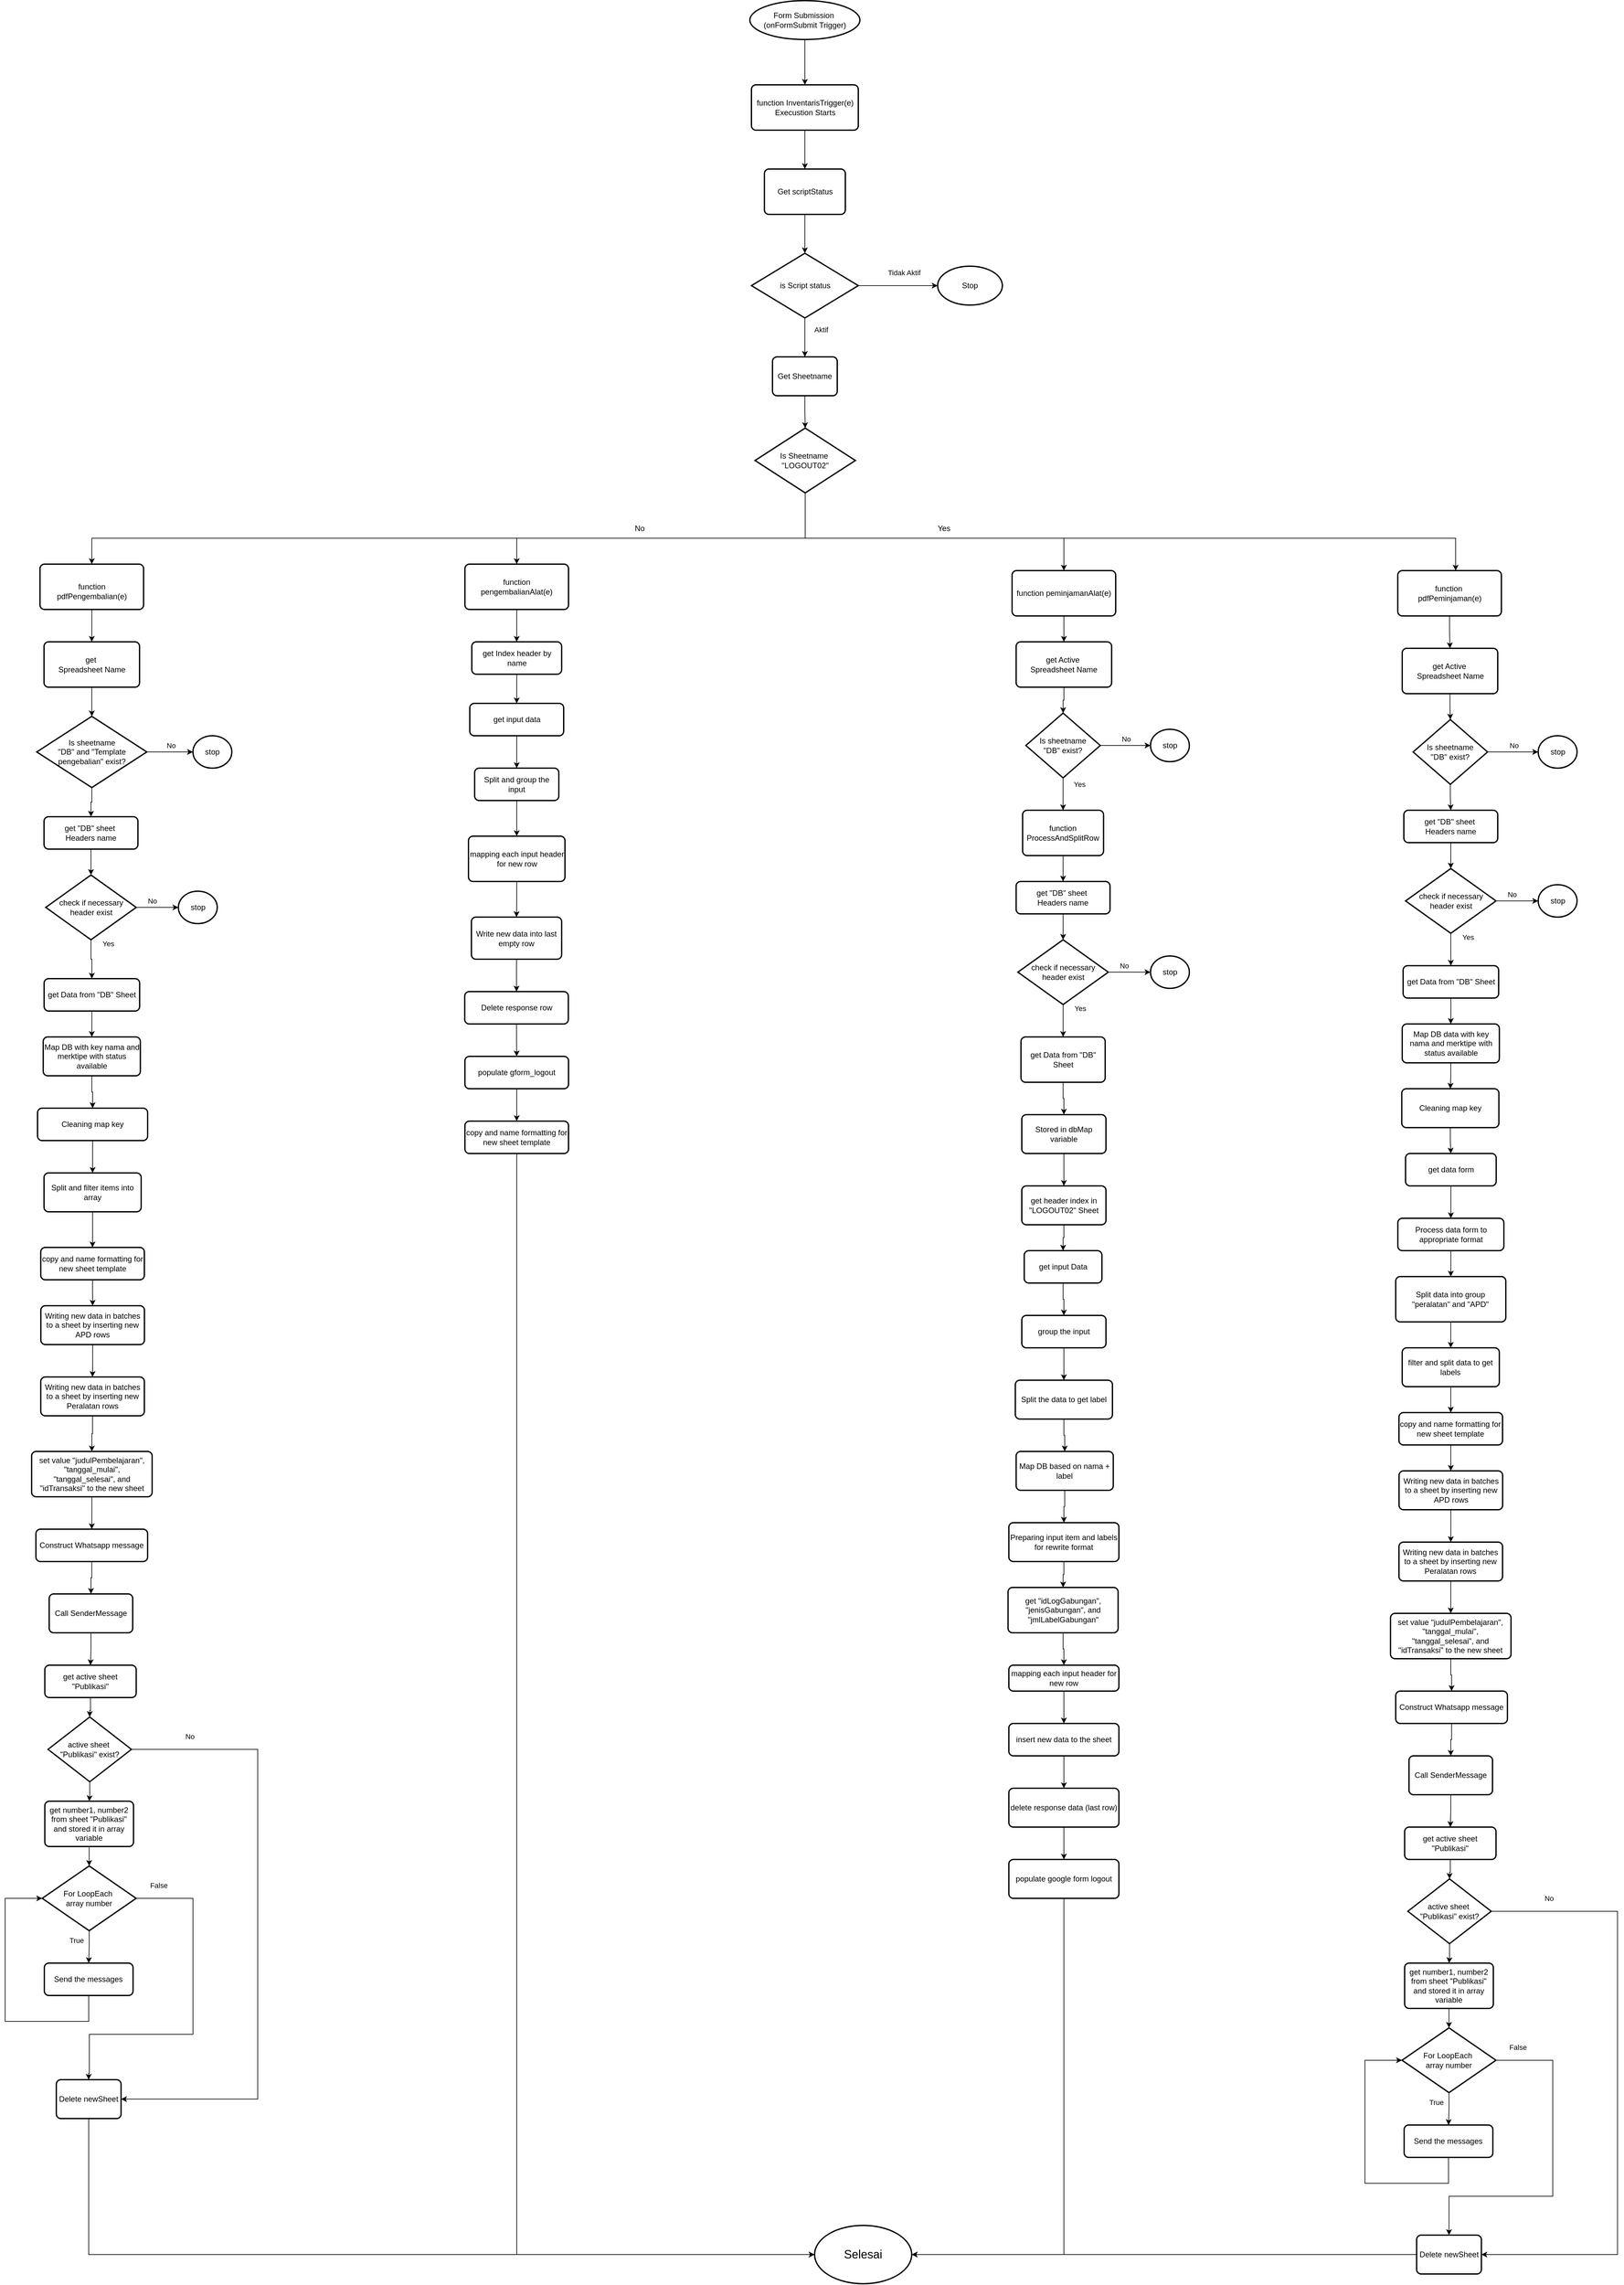 <mxfile version="26.0.16">
  <diagram name="Page-1" id="IwYqobNUM9lFmh0hyTjg">
    <mxGraphModel dx="3970" dy="2465" grid="1" gridSize="10" guides="1" tooltips="1" connect="1" arrows="1" fold="1" page="1" pageScale="1" pageWidth="2850" pageHeight="3700" math="0" shadow="0">
      <root>
        <mxCell id="0" />
        <mxCell id="1" parent="0" />
        <mxCell id="hSHe9pTsA-euk-p7OUmf-3" value="" style="edgeStyle=orthogonalEdgeStyle;rounded=0;orthogonalLoop=1;jettySize=auto;html=1;" parent="1" source="hSHe9pTsA-euk-p7OUmf-1" target="hSHe9pTsA-euk-p7OUmf-2" edge="1">
          <mxGeometry relative="1" as="geometry" />
        </mxCell>
        <mxCell id="hSHe9pTsA-euk-p7OUmf-1" value="&lt;span style=&quot;text-wrap-mode: nowrap;&quot;&gt;Form Submission&amp;nbsp;&lt;/span&gt;&lt;div style=&quot;text-wrap-mode: nowrap;&quot;&gt;(onFormSubmit Trigger)&lt;/div&gt;" style="strokeWidth=2;html=1;shape=mxgraph.flowchart.start_1;whiteSpace=wrap;" parent="1" vertex="1">
          <mxGeometry x="1410" y="60" width="170" height="60" as="geometry" />
        </mxCell>
        <mxCell id="hSHe9pTsA-euk-p7OUmf-5" value="" style="edgeStyle=orthogonalEdgeStyle;rounded=0;orthogonalLoop=1;jettySize=auto;html=1;" parent="1" source="hSHe9pTsA-euk-p7OUmf-2" target="hSHe9pTsA-euk-p7OUmf-4" edge="1">
          <mxGeometry relative="1" as="geometry" />
        </mxCell>
        <mxCell id="hSHe9pTsA-euk-p7OUmf-2" value="function InventarisTrigger(e)&lt;div&gt;Execustion Starts&lt;/div&gt;" style="rounded=1;whiteSpace=wrap;html=1;absoluteArcSize=1;arcSize=14;strokeWidth=2;" parent="1" vertex="1">
          <mxGeometry x="1412.5" y="190" width="165" height="70" as="geometry" />
        </mxCell>
        <mxCell id="hSHe9pTsA-euk-p7OUmf-7" value="" style="edgeStyle=orthogonalEdgeStyle;rounded=0;orthogonalLoop=1;jettySize=auto;html=1;" parent="1" source="hSHe9pTsA-euk-p7OUmf-4" target="hSHe9pTsA-euk-p7OUmf-6" edge="1">
          <mxGeometry relative="1" as="geometry" />
        </mxCell>
        <mxCell id="hSHe9pTsA-euk-p7OUmf-4" value="Get scriptStatus" style="rounded=1;whiteSpace=wrap;html=1;absoluteArcSize=1;arcSize=14;strokeWidth=2;" parent="1" vertex="1">
          <mxGeometry x="1432.5" y="320" width="125" height="70" as="geometry" />
        </mxCell>
        <mxCell id="hSHe9pTsA-euk-p7OUmf-14" style="edgeStyle=orthogonalEdgeStyle;rounded=0;orthogonalLoop=1;jettySize=auto;html=1;entryX=0.5;entryY=0;entryDx=0;entryDy=0;" parent="1" source="hSHe9pTsA-euk-p7OUmf-6" target="hSHe9pTsA-euk-p7OUmf-13" edge="1">
          <mxGeometry relative="1" as="geometry" />
        </mxCell>
        <mxCell id="hSHe9pTsA-euk-p7OUmf-15" value="Aktif" style="edgeLabel;html=1;align=center;verticalAlign=middle;resizable=0;points=[];" parent="hSHe9pTsA-euk-p7OUmf-14" vertex="1" connectable="0">
          <mxGeometry x="-0.203" y="2" relative="1" as="geometry">
            <mxPoint x="23" y="-6" as="offset" />
          </mxGeometry>
        </mxCell>
        <mxCell id="hSHe9pTsA-euk-p7OUmf-6" value="is Script status" style="strokeWidth=2;html=1;shape=mxgraph.flowchart.decision;whiteSpace=wrap;" parent="1" vertex="1">
          <mxGeometry x="1412.5" y="450" width="165" height="100" as="geometry" />
        </mxCell>
        <mxCell id="hSHe9pTsA-euk-p7OUmf-8" value="Stop" style="strokeWidth=2;html=1;shape=mxgraph.flowchart.start_1;whiteSpace=wrap;" parent="1" vertex="1">
          <mxGeometry x="1700" y="470" width="100" height="60" as="geometry" />
        </mxCell>
        <mxCell id="hSHe9pTsA-euk-p7OUmf-9" style="edgeStyle=orthogonalEdgeStyle;rounded=0;orthogonalLoop=1;jettySize=auto;html=1;entryX=0;entryY=0.5;entryDx=0;entryDy=0;entryPerimeter=0;" parent="1" source="hSHe9pTsA-euk-p7OUmf-6" target="hSHe9pTsA-euk-p7OUmf-8" edge="1">
          <mxGeometry relative="1" as="geometry" />
        </mxCell>
        <mxCell id="hSHe9pTsA-euk-p7OUmf-12" value="Tidak Aktif" style="edgeLabel;html=1;align=center;verticalAlign=middle;resizable=0;points=[];" parent="hSHe9pTsA-euk-p7OUmf-9" vertex="1" connectable="0">
          <mxGeometry x="0.157" y="-5" relative="1" as="geometry">
            <mxPoint x="-1" y="-25" as="offset" />
          </mxGeometry>
        </mxCell>
        <mxCell id="hSHe9pTsA-euk-p7OUmf-17" value="" style="edgeStyle=orthogonalEdgeStyle;rounded=0;orthogonalLoop=1;jettySize=auto;html=1;" parent="1" source="hSHe9pTsA-euk-p7OUmf-13" target="hSHe9pTsA-euk-p7OUmf-16" edge="1">
          <mxGeometry relative="1" as="geometry" />
        </mxCell>
        <mxCell id="hSHe9pTsA-euk-p7OUmf-13" value="Get Sheetname" style="rounded=1;whiteSpace=wrap;html=1;absoluteArcSize=1;arcSize=14;strokeWidth=2;" parent="1" vertex="1">
          <mxGeometry x="1445" y="610" width="100" height="60" as="geometry" />
        </mxCell>
        <mxCell id="hSHe9pTsA-euk-p7OUmf-22" style="edgeStyle=orthogonalEdgeStyle;rounded=0;orthogonalLoop=1;jettySize=auto;html=1;entryX=0.5;entryY=0;entryDx=0;entryDy=0;" parent="1" source="hSHe9pTsA-euk-p7OUmf-16" target="hSHe9pTsA-euk-p7OUmf-19" edge="1">
          <mxGeometry relative="1" as="geometry">
            <Array as="points">
              <mxPoint x="1496" y="890" />
              <mxPoint x="1895" y="890" />
            </Array>
          </mxGeometry>
        </mxCell>
        <mxCell id="hSHe9pTsA-euk-p7OUmf-23" style="edgeStyle=orthogonalEdgeStyle;rounded=0;orthogonalLoop=1;jettySize=auto;html=1;" parent="1" source="hSHe9pTsA-euk-p7OUmf-16" target="hSHe9pTsA-euk-p7OUmf-20" edge="1">
          <mxGeometry relative="1" as="geometry">
            <Array as="points">
              <mxPoint x="1496" y="890" />
              <mxPoint x="2500" y="890" />
            </Array>
          </mxGeometry>
        </mxCell>
        <mxCell id="hSHe9pTsA-euk-p7OUmf-25" style="edgeStyle=orthogonalEdgeStyle;rounded=0;orthogonalLoop=1;jettySize=auto;html=1;entryX=0.5;entryY=0;entryDx=0;entryDy=0;" parent="1" source="hSHe9pTsA-euk-p7OUmf-16" target="hSHe9pTsA-euk-p7OUmf-18" edge="1">
          <mxGeometry relative="1" as="geometry">
            <Array as="points">
              <mxPoint x="1496" y="890" />
              <mxPoint x="1050" y="890" />
            </Array>
          </mxGeometry>
        </mxCell>
        <mxCell id="hSHe9pTsA-euk-p7OUmf-27" style="edgeStyle=orthogonalEdgeStyle;rounded=0;orthogonalLoop=1;jettySize=auto;html=1;entryX=0.5;entryY=0;entryDx=0;entryDy=0;" parent="1" source="hSHe9pTsA-euk-p7OUmf-16" target="hSHe9pTsA-euk-p7OUmf-21" edge="1">
          <mxGeometry relative="1" as="geometry">
            <mxPoint x="400" y="920" as="targetPoint" />
            <Array as="points">
              <mxPoint x="1496" y="890" />
              <mxPoint x="394" y="890" />
            </Array>
          </mxGeometry>
        </mxCell>
        <mxCell id="hSHe9pTsA-euk-p7OUmf-16" value="Is Sheetname&amp;nbsp;&lt;div&gt;&quot;LOGOUT02&quot;&lt;/div&gt;" style="strokeWidth=2;html=1;shape=mxgraph.flowchart.decision;whiteSpace=wrap;" parent="1" vertex="1">
          <mxGeometry x="1418" y="720" width="155" height="100" as="geometry" />
        </mxCell>
        <mxCell id="hSHe9pTsA-euk-p7OUmf-18" value="function&lt;div&gt;pengembalianAlat(e)&lt;/div&gt;" style="rounded=1;whiteSpace=wrap;html=1;absoluteArcSize=1;arcSize=14;strokeWidth=2;" parent="1" vertex="1">
          <mxGeometry x="970" y="930" width="160" height="70" as="geometry" />
        </mxCell>
        <mxCell id="dHRwv80IZlBwMSVHDKrK-4" value="" style="edgeStyle=orthogonalEdgeStyle;rounded=0;orthogonalLoop=1;jettySize=auto;html=1;" parent="1" source="hSHe9pTsA-euk-p7OUmf-19" target="dHRwv80IZlBwMSVHDKrK-3" edge="1">
          <mxGeometry relative="1" as="geometry" />
        </mxCell>
        <mxCell id="hSHe9pTsA-euk-p7OUmf-19" value="function peminjamanAlat(e)" style="rounded=1;whiteSpace=wrap;html=1;absoluteArcSize=1;arcSize=14;strokeWidth=2;" parent="1" vertex="1">
          <mxGeometry x="1815" y="940" width="160" height="70" as="geometry" />
        </mxCell>
        <mxCell id="dHRwv80IZlBwMSVHDKrK-64" value="" style="edgeStyle=orthogonalEdgeStyle;rounded=0;orthogonalLoop=1;jettySize=auto;html=1;" parent="1" source="hSHe9pTsA-euk-p7OUmf-20" target="dHRwv80IZlBwMSVHDKrK-54" edge="1">
          <mxGeometry relative="1" as="geometry" />
        </mxCell>
        <mxCell id="hSHe9pTsA-euk-p7OUmf-20" value="function&amp;nbsp;&lt;div&gt;pdfPeminjaman(e)&lt;/div&gt;" style="rounded=1;whiteSpace=wrap;html=1;absoluteArcSize=1;arcSize=14;strokeWidth=2;" parent="1" vertex="1">
          <mxGeometry x="2410.63" y="940" width="160" height="70" as="geometry" />
        </mxCell>
        <mxCell id="_SjsMPIQF2GDD25ijbZB-7" value="" style="edgeStyle=orthogonalEdgeStyle;rounded=0;orthogonalLoop=1;jettySize=auto;html=1;" parent="1" source="hSHe9pTsA-euk-p7OUmf-21" target="_SjsMPIQF2GDD25ijbZB-2" edge="1">
          <mxGeometry relative="1" as="geometry" />
        </mxCell>
        <mxCell id="hSHe9pTsA-euk-p7OUmf-21" value="&lt;br&gt;&lt;div&gt;function&lt;/div&gt;&lt;div&gt;pdfPengembalian(e)&lt;/div&gt;" style="rounded=1;whiteSpace=wrap;html=1;absoluteArcSize=1;arcSize=14;strokeWidth=2;" parent="1" vertex="1">
          <mxGeometry x="313.75" y="930" width="160" height="70" as="geometry" />
        </mxCell>
        <mxCell id="dHRwv80IZlBwMSVHDKrK-1" value="Yes" style="text;html=1;align=center;verticalAlign=middle;whiteSpace=wrap;rounded=0;" parent="1" vertex="1">
          <mxGeometry x="1680" y="860" width="60" height="30" as="geometry" />
        </mxCell>
        <mxCell id="dHRwv80IZlBwMSVHDKrK-2" value="No" style="text;html=1;align=center;verticalAlign=middle;whiteSpace=wrap;rounded=0;" parent="1" vertex="1">
          <mxGeometry x="1210" y="860" width="60" height="30" as="geometry" />
        </mxCell>
        <mxCell id="dHRwv80IZlBwMSVHDKrK-6" value="" style="edgeStyle=orthogonalEdgeStyle;rounded=0;orthogonalLoop=1;jettySize=auto;html=1;" parent="1" source="dHRwv80IZlBwMSVHDKrK-3" target="dHRwv80IZlBwMSVHDKrK-5" edge="1">
          <mxGeometry relative="1" as="geometry" />
        </mxCell>
        <mxCell id="dHRwv80IZlBwMSVHDKrK-3" value="get Active&amp;nbsp;&lt;div&gt;Spreadsheet Name&lt;/div&gt;" style="rounded=1;whiteSpace=wrap;html=1;absoluteArcSize=1;arcSize=14;strokeWidth=2;" parent="1" vertex="1">
          <mxGeometry x="1821.25" y="1050" width="147.5" height="70" as="geometry" />
        </mxCell>
        <mxCell id="dHRwv80IZlBwMSVHDKrK-8" value="" style="edgeStyle=orthogonalEdgeStyle;rounded=0;orthogonalLoop=1;jettySize=auto;html=1;" parent="1" source="dHRwv80IZlBwMSVHDKrK-5" target="dHRwv80IZlBwMSVHDKrK-7" edge="1">
          <mxGeometry relative="1" as="geometry" />
        </mxCell>
        <mxCell id="dHRwv80IZlBwMSVHDKrK-9" value="No" style="edgeLabel;html=1;align=center;verticalAlign=middle;resizable=0;points=[];" parent="dHRwv80IZlBwMSVHDKrK-8" vertex="1" connectable="0">
          <mxGeometry x="0.024" y="1" relative="1" as="geometry">
            <mxPoint y="-9" as="offset" />
          </mxGeometry>
        </mxCell>
        <mxCell id="dHRwv80IZlBwMSVHDKrK-11" value="" style="edgeStyle=orthogonalEdgeStyle;rounded=0;orthogonalLoop=1;jettySize=auto;html=1;" parent="1" source="dHRwv80IZlBwMSVHDKrK-5" target="dHRwv80IZlBwMSVHDKrK-10" edge="1">
          <mxGeometry relative="1" as="geometry" />
        </mxCell>
        <mxCell id="dHRwv80IZlBwMSVHDKrK-12" value="Yes" style="edgeLabel;html=1;align=center;verticalAlign=middle;resizable=0;points=[];" parent="dHRwv80IZlBwMSVHDKrK-11" vertex="1" connectable="0">
          <mxGeometry x="-0.505" y="-1" relative="1" as="geometry">
            <mxPoint x="26" y="-3" as="offset" />
          </mxGeometry>
        </mxCell>
        <mxCell id="dHRwv80IZlBwMSVHDKrK-5" value="Is sheetname&lt;div&gt;&quot;DB&quot; exist?&lt;/div&gt;" style="strokeWidth=2;html=1;shape=mxgraph.flowchart.decision;whiteSpace=wrap;" parent="1" vertex="1">
          <mxGeometry x="1836.25" y="1160" width="115" height="100" as="geometry" />
        </mxCell>
        <mxCell id="dHRwv80IZlBwMSVHDKrK-7" value="stop" style="strokeWidth=2;html=1;shape=mxgraph.flowchart.start_1;whiteSpace=wrap;" parent="1" vertex="1">
          <mxGeometry x="2028.75" y="1185" width="60" height="50" as="geometry" />
        </mxCell>
        <mxCell id="dHRwv80IZlBwMSVHDKrK-14" value="" style="edgeStyle=orthogonalEdgeStyle;rounded=0;orthogonalLoop=1;jettySize=auto;html=1;" parent="1" source="dHRwv80IZlBwMSVHDKrK-10" target="dHRwv80IZlBwMSVHDKrK-13" edge="1">
          <mxGeometry relative="1" as="geometry" />
        </mxCell>
        <mxCell id="dHRwv80IZlBwMSVHDKrK-10" value="function ProcessAndSplitRow" style="rounded=1;whiteSpace=wrap;html=1;absoluteArcSize=1;arcSize=14;strokeWidth=2;" parent="1" vertex="1">
          <mxGeometry x="1831.25" y="1310" width="125" height="70" as="geometry" />
        </mxCell>
        <mxCell id="dHRwv80IZlBwMSVHDKrK-16" value="" style="edgeStyle=orthogonalEdgeStyle;rounded=0;orthogonalLoop=1;jettySize=auto;html=1;" parent="1" source="dHRwv80IZlBwMSVHDKrK-13" target="dHRwv80IZlBwMSVHDKrK-15" edge="1">
          <mxGeometry relative="1" as="geometry" />
        </mxCell>
        <mxCell id="dHRwv80IZlBwMSVHDKrK-13" value="get &quot;DB&quot; sheet&amp;nbsp;&lt;div&gt;Headers name&lt;/div&gt;" style="rounded=1;whiteSpace=wrap;html=1;absoluteArcSize=1;arcSize=14;strokeWidth=2;" parent="1" vertex="1">
          <mxGeometry x="1821.25" y="1420" width="145" height="50" as="geometry" />
        </mxCell>
        <mxCell id="dHRwv80IZlBwMSVHDKrK-19" value="" style="edgeStyle=orthogonalEdgeStyle;rounded=0;orthogonalLoop=1;jettySize=auto;html=1;" parent="1" source="dHRwv80IZlBwMSVHDKrK-15" target="dHRwv80IZlBwMSVHDKrK-18" edge="1">
          <mxGeometry relative="1" as="geometry" />
        </mxCell>
        <mxCell id="dHRwv80IZlBwMSVHDKrK-20" value="No" style="edgeLabel;html=1;align=center;verticalAlign=middle;resizable=0;points=[];" parent="dHRwv80IZlBwMSVHDKrK-19" vertex="1" connectable="0">
          <mxGeometry x="-0.24" y="-2" relative="1" as="geometry">
            <mxPoint y="-12" as="offset" />
          </mxGeometry>
        </mxCell>
        <mxCell id="dHRwv80IZlBwMSVHDKrK-22" value="" style="edgeStyle=orthogonalEdgeStyle;rounded=0;orthogonalLoop=1;jettySize=auto;html=1;" parent="1" source="dHRwv80IZlBwMSVHDKrK-15" target="dHRwv80IZlBwMSVHDKrK-21" edge="1">
          <mxGeometry relative="1" as="geometry" />
        </mxCell>
        <mxCell id="dHRwv80IZlBwMSVHDKrK-23" value="Yes" style="edgeLabel;html=1;align=center;verticalAlign=middle;resizable=0;points=[];" parent="dHRwv80IZlBwMSVHDKrK-22" vertex="1" connectable="0">
          <mxGeometry x="-0.206" y="-3" relative="1" as="geometry">
            <mxPoint x="29" y="-14" as="offset" />
          </mxGeometry>
        </mxCell>
        <mxCell id="dHRwv80IZlBwMSVHDKrK-15" value="check if necessary header exist" style="strokeWidth=2;html=1;shape=mxgraph.flowchart.decision;whiteSpace=wrap;" parent="1" vertex="1">
          <mxGeometry x="1823.88" y="1510" width="139.75" height="100" as="geometry" />
        </mxCell>
        <mxCell id="dHRwv80IZlBwMSVHDKrK-18" value="stop" style="strokeWidth=2;html=1;shape=mxgraph.flowchart.start_1;whiteSpace=wrap;" parent="1" vertex="1">
          <mxGeometry x="2028.75" y="1535" width="60" height="50" as="geometry" />
        </mxCell>
        <mxCell id="dHRwv80IZlBwMSVHDKrK-25" value="" style="edgeStyle=orthogonalEdgeStyle;rounded=0;orthogonalLoop=1;jettySize=auto;html=1;" parent="1" source="dHRwv80IZlBwMSVHDKrK-21" target="dHRwv80IZlBwMSVHDKrK-24" edge="1">
          <mxGeometry relative="1" as="geometry" />
        </mxCell>
        <mxCell id="dHRwv80IZlBwMSVHDKrK-21" value="get Data from &quot;DB&quot; Sheet" style="rounded=1;whiteSpace=wrap;html=1;absoluteArcSize=1;arcSize=14;strokeWidth=2;" parent="1" vertex="1">
          <mxGeometry x="1828.75" y="1660" width="130" height="70" as="geometry" />
        </mxCell>
        <mxCell id="dHRwv80IZlBwMSVHDKrK-27" value="" style="edgeStyle=orthogonalEdgeStyle;rounded=0;orthogonalLoop=1;jettySize=auto;html=1;" parent="1" source="dHRwv80IZlBwMSVHDKrK-24" target="dHRwv80IZlBwMSVHDKrK-26" edge="1">
          <mxGeometry relative="1" as="geometry" />
        </mxCell>
        <mxCell id="dHRwv80IZlBwMSVHDKrK-24" value="Stored in dbMap variable" style="rounded=1;whiteSpace=wrap;html=1;absoluteArcSize=1;arcSize=14;strokeWidth=2;" parent="1" vertex="1">
          <mxGeometry x="1830" y="1780" width="130" height="60" as="geometry" />
        </mxCell>
        <mxCell id="dHRwv80IZlBwMSVHDKrK-29" value="" style="edgeStyle=orthogonalEdgeStyle;rounded=0;orthogonalLoop=1;jettySize=auto;html=1;" parent="1" source="dHRwv80IZlBwMSVHDKrK-26" target="dHRwv80IZlBwMSVHDKrK-28" edge="1">
          <mxGeometry relative="1" as="geometry" />
        </mxCell>
        <mxCell id="dHRwv80IZlBwMSVHDKrK-26" value="get header index in &quot;LOGOUT02&quot; Sheet" style="rounded=1;whiteSpace=wrap;html=1;absoluteArcSize=1;arcSize=14;strokeWidth=2;" parent="1" vertex="1">
          <mxGeometry x="1830" y="1890" width="130" height="60" as="geometry" />
        </mxCell>
        <mxCell id="dHRwv80IZlBwMSVHDKrK-32" value="" style="edgeStyle=orthogonalEdgeStyle;rounded=0;orthogonalLoop=1;jettySize=auto;html=1;" parent="1" source="dHRwv80IZlBwMSVHDKrK-28" target="dHRwv80IZlBwMSVHDKrK-30" edge="1">
          <mxGeometry relative="1" as="geometry" />
        </mxCell>
        <mxCell id="dHRwv80IZlBwMSVHDKrK-28" value="get input Data" style="rounded=1;whiteSpace=wrap;html=1;absoluteArcSize=1;arcSize=14;strokeWidth=2;" parent="1" vertex="1">
          <mxGeometry x="1833.75" y="1990" width="120" height="50" as="geometry" />
        </mxCell>
        <mxCell id="dHRwv80IZlBwMSVHDKrK-35" value="" style="edgeStyle=orthogonalEdgeStyle;rounded=0;orthogonalLoop=1;jettySize=auto;html=1;" parent="1" source="dHRwv80IZlBwMSVHDKrK-30" target="dHRwv80IZlBwMSVHDKrK-34" edge="1">
          <mxGeometry relative="1" as="geometry" />
        </mxCell>
        <mxCell id="dHRwv80IZlBwMSVHDKrK-30" value="group the input" style="rounded=1;whiteSpace=wrap;html=1;absoluteArcSize=1;arcSize=14;strokeWidth=2;" parent="1" vertex="1">
          <mxGeometry x="1830" y="2090" width="130" height="50" as="geometry" />
        </mxCell>
        <mxCell id="dHRwv80IZlBwMSVHDKrK-37" value="" style="edgeStyle=orthogonalEdgeStyle;rounded=0;orthogonalLoop=1;jettySize=auto;html=1;" parent="1" source="dHRwv80IZlBwMSVHDKrK-34" target="dHRwv80IZlBwMSVHDKrK-36" edge="1">
          <mxGeometry relative="1" as="geometry" />
        </mxCell>
        <mxCell id="dHRwv80IZlBwMSVHDKrK-34" value="Split the data to get label" style="rounded=1;whiteSpace=wrap;html=1;absoluteArcSize=1;arcSize=14;strokeWidth=2;" parent="1" vertex="1">
          <mxGeometry x="1820" y="2190" width="150" height="60" as="geometry" />
        </mxCell>
        <mxCell id="dHRwv80IZlBwMSVHDKrK-39" value="" style="edgeStyle=orthogonalEdgeStyle;rounded=0;orthogonalLoop=1;jettySize=auto;html=1;" parent="1" source="dHRwv80IZlBwMSVHDKrK-36" target="dHRwv80IZlBwMSVHDKrK-38" edge="1">
          <mxGeometry relative="1" as="geometry" />
        </mxCell>
        <mxCell id="dHRwv80IZlBwMSVHDKrK-36" value="Map DB based on nama + label" style="rounded=1;whiteSpace=wrap;html=1;absoluteArcSize=1;arcSize=14;strokeWidth=2;" parent="1" vertex="1">
          <mxGeometry x="1821.25" y="2300" width="150" height="60" as="geometry" />
        </mxCell>
        <mxCell id="dHRwv80IZlBwMSVHDKrK-41" value="" style="edgeStyle=orthogonalEdgeStyle;rounded=0;orthogonalLoop=1;jettySize=auto;html=1;" parent="1" source="dHRwv80IZlBwMSVHDKrK-38" target="dHRwv80IZlBwMSVHDKrK-40" edge="1">
          <mxGeometry relative="1" as="geometry" />
        </mxCell>
        <mxCell id="dHRwv80IZlBwMSVHDKrK-38" value="Preparing input item and labels for rewrite format" style="rounded=1;whiteSpace=wrap;html=1;absoluteArcSize=1;arcSize=14;strokeWidth=2;" parent="1" vertex="1">
          <mxGeometry x="1810" y="2410" width="170" height="60" as="geometry" />
        </mxCell>
        <mxCell id="dHRwv80IZlBwMSVHDKrK-43" value="" style="edgeStyle=orthogonalEdgeStyle;rounded=0;orthogonalLoop=1;jettySize=auto;html=1;" parent="1" source="dHRwv80IZlBwMSVHDKrK-40" target="dHRwv80IZlBwMSVHDKrK-42" edge="1">
          <mxGeometry relative="1" as="geometry" />
        </mxCell>
        <mxCell id="dHRwv80IZlBwMSVHDKrK-40" value="get &quot;idLogGabungan&quot;, &quot;jenisGabungan&quot;, and &quot;jmlLabelGabungan&quot;" style="rounded=1;whiteSpace=wrap;html=1;absoluteArcSize=1;arcSize=14;strokeWidth=2;" parent="1" vertex="1">
          <mxGeometry x="1808.76" y="2510" width="170" height="70" as="geometry" />
        </mxCell>
        <mxCell id="dHRwv80IZlBwMSVHDKrK-45" value="" style="edgeStyle=orthogonalEdgeStyle;rounded=0;orthogonalLoop=1;jettySize=auto;html=1;" parent="1" source="dHRwv80IZlBwMSVHDKrK-42" target="dHRwv80IZlBwMSVHDKrK-44" edge="1">
          <mxGeometry relative="1" as="geometry" />
        </mxCell>
        <mxCell id="dHRwv80IZlBwMSVHDKrK-42" value="mapping each input header for new row" style="rounded=1;whiteSpace=wrap;html=1;absoluteArcSize=1;arcSize=14;strokeWidth=2;" parent="1" vertex="1">
          <mxGeometry x="1810" y="2630" width="170" height="40" as="geometry" />
        </mxCell>
        <mxCell id="dHRwv80IZlBwMSVHDKrK-48" value="" style="edgeStyle=orthogonalEdgeStyle;rounded=0;orthogonalLoop=1;jettySize=auto;html=1;" parent="1" source="dHRwv80IZlBwMSVHDKrK-44" target="dHRwv80IZlBwMSVHDKrK-46" edge="1">
          <mxGeometry relative="1" as="geometry" />
        </mxCell>
        <mxCell id="dHRwv80IZlBwMSVHDKrK-44" value="insert new data to the sheet" style="rounded=1;whiteSpace=wrap;html=1;absoluteArcSize=1;arcSize=14;strokeWidth=2;" parent="1" vertex="1">
          <mxGeometry x="1810" y="2720" width="170" height="50" as="geometry" />
        </mxCell>
        <mxCell id="dHRwv80IZlBwMSVHDKrK-50" value="" style="edgeStyle=orthogonalEdgeStyle;rounded=0;orthogonalLoop=1;jettySize=auto;html=1;" parent="1" source="dHRwv80IZlBwMSVHDKrK-46" target="dHRwv80IZlBwMSVHDKrK-49" edge="1">
          <mxGeometry relative="1" as="geometry" />
        </mxCell>
        <mxCell id="dHRwv80IZlBwMSVHDKrK-46" value="delete response data (last row)" style="rounded=1;whiteSpace=wrap;html=1;absoluteArcSize=1;arcSize=14;strokeWidth=2;" parent="1" vertex="1">
          <mxGeometry x="1810" y="2820" width="170" height="60" as="geometry" />
        </mxCell>
        <mxCell id="dHRwv80IZlBwMSVHDKrK-49" value="populate google form logout" style="rounded=1;whiteSpace=wrap;html=1;absoluteArcSize=1;arcSize=14;strokeWidth=2;" parent="1" vertex="1">
          <mxGeometry x="1810" y="2930" width="170" height="60" as="geometry" />
        </mxCell>
        <mxCell id="dHRwv80IZlBwMSVHDKrK-53" value="" style="edgeStyle=orthogonalEdgeStyle;rounded=0;orthogonalLoop=1;jettySize=auto;html=1;" parent="1" source="dHRwv80IZlBwMSVHDKrK-54" target="dHRwv80IZlBwMSVHDKrK-59" edge="1">
          <mxGeometry relative="1" as="geometry" />
        </mxCell>
        <mxCell id="dHRwv80IZlBwMSVHDKrK-54" value="get Active&amp;nbsp;&lt;div&gt;Spreadsheet Name&lt;/div&gt;" style="rounded=1;whiteSpace=wrap;html=1;absoluteArcSize=1;arcSize=14;strokeWidth=2;" parent="1" vertex="1">
          <mxGeometry x="2417.5" y="1060" width="147.5" height="70" as="geometry" />
        </mxCell>
        <mxCell id="dHRwv80IZlBwMSVHDKrK-55" value="" style="edgeStyle=orthogonalEdgeStyle;rounded=0;orthogonalLoop=1;jettySize=auto;html=1;" parent="1" source="dHRwv80IZlBwMSVHDKrK-59" target="dHRwv80IZlBwMSVHDKrK-60" edge="1">
          <mxGeometry relative="1" as="geometry" />
        </mxCell>
        <mxCell id="dHRwv80IZlBwMSVHDKrK-56" value="No" style="edgeLabel;html=1;align=center;verticalAlign=middle;resizable=0;points=[];" parent="dHRwv80IZlBwMSVHDKrK-55" vertex="1" connectable="0">
          <mxGeometry x="0.024" y="1" relative="1" as="geometry">
            <mxPoint y="-9" as="offset" />
          </mxGeometry>
        </mxCell>
        <mxCell id="dHRwv80IZlBwMSVHDKrK-74" value="" style="edgeStyle=orthogonalEdgeStyle;rounded=0;orthogonalLoop=1;jettySize=auto;html=1;" parent="1" source="dHRwv80IZlBwMSVHDKrK-59" target="dHRwv80IZlBwMSVHDKrK-66" edge="1">
          <mxGeometry relative="1" as="geometry" />
        </mxCell>
        <mxCell id="dHRwv80IZlBwMSVHDKrK-59" value="Is sheetname&lt;div&gt;&quot;DB&quot; exist?&lt;/div&gt;" style="strokeWidth=2;html=1;shape=mxgraph.flowchart.decision;whiteSpace=wrap;" parent="1" vertex="1">
          <mxGeometry x="2434.32" y="1170" width="115" height="100" as="geometry" />
        </mxCell>
        <mxCell id="dHRwv80IZlBwMSVHDKrK-60" value="stop" style="strokeWidth=2;html=1;shape=mxgraph.flowchart.start_1;whiteSpace=wrap;" parent="1" vertex="1">
          <mxGeometry x="2627.5" y="1195" width="60" height="50" as="geometry" />
        </mxCell>
        <mxCell id="dHRwv80IZlBwMSVHDKrK-65" value="" style="edgeStyle=orthogonalEdgeStyle;rounded=0;orthogonalLoop=1;jettySize=auto;html=1;" parent="1" source="dHRwv80IZlBwMSVHDKrK-66" target="dHRwv80IZlBwMSVHDKrK-71" edge="1">
          <mxGeometry relative="1" as="geometry" />
        </mxCell>
        <mxCell id="dHRwv80IZlBwMSVHDKrK-66" value="get &quot;DB&quot; sheet&amp;nbsp;&lt;div&gt;Headers name&lt;/div&gt;" style="rounded=1;whiteSpace=wrap;html=1;absoluteArcSize=1;arcSize=14;strokeWidth=2;" parent="1" vertex="1">
          <mxGeometry x="2420" y="1310" width="145" height="50" as="geometry" />
        </mxCell>
        <mxCell id="dHRwv80IZlBwMSVHDKrK-67" value="" style="edgeStyle=orthogonalEdgeStyle;rounded=0;orthogonalLoop=1;jettySize=auto;html=1;" parent="1" source="dHRwv80IZlBwMSVHDKrK-71" target="dHRwv80IZlBwMSVHDKrK-72" edge="1">
          <mxGeometry relative="1" as="geometry" />
        </mxCell>
        <mxCell id="dHRwv80IZlBwMSVHDKrK-68" value="No" style="edgeLabel;html=1;align=center;verticalAlign=middle;resizable=0;points=[];" parent="dHRwv80IZlBwMSVHDKrK-67" vertex="1" connectable="0">
          <mxGeometry x="-0.24" y="-2" relative="1" as="geometry">
            <mxPoint y="-12" as="offset" />
          </mxGeometry>
        </mxCell>
        <mxCell id="dHRwv80IZlBwMSVHDKrK-69" value="" style="edgeStyle=orthogonalEdgeStyle;rounded=0;orthogonalLoop=1;jettySize=auto;html=1;" parent="1" source="dHRwv80IZlBwMSVHDKrK-71" target="dHRwv80IZlBwMSVHDKrK-73" edge="1">
          <mxGeometry relative="1" as="geometry" />
        </mxCell>
        <mxCell id="dHRwv80IZlBwMSVHDKrK-70" value="Yes" style="edgeLabel;html=1;align=center;verticalAlign=middle;resizable=0;points=[];" parent="dHRwv80IZlBwMSVHDKrK-69" vertex="1" connectable="0">
          <mxGeometry x="-0.206" y="-3" relative="1" as="geometry">
            <mxPoint x="29" y="-14" as="offset" />
          </mxGeometry>
        </mxCell>
        <mxCell id="dHRwv80IZlBwMSVHDKrK-71" value="check if necessary header exist" style="strokeWidth=2;html=1;shape=mxgraph.flowchart.decision;whiteSpace=wrap;" parent="1" vertex="1">
          <mxGeometry x="2422.63" y="1400" width="139.75" height="100" as="geometry" />
        </mxCell>
        <mxCell id="dHRwv80IZlBwMSVHDKrK-72" value="stop" style="strokeWidth=2;html=1;shape=mxgraph.flowchart.start_1;whiteSpace=wrap;" parent="1" vertex="1">
          <mxGeometry x="2627.5" y="1425" width="60" height="50" as="geometry" />
        </mxCell>
        <mxCell id="dHRwv80IZlBwMSVHDKrK-78" value="" style="edgeStyle=orthogonalEdgeStyle;rounded=0;orthogonalLoop=1;jettySize=auto;html=1;" parent="1" source="dHRwv80IZlBwMSVHDKrK-73" target="dHRwv80IZlBwMSVHDKrK-77" edge="1">
          <mxGeometry relative="1" as="geometry" />
        </mxCell>
        <mxCell id="dHRwv80IZlBwMSVHDKrK-73" value="get Data from &quot;DB&quot; Sheet" style="rounded=1;whiteSpace=wrap;html=1;absoluteArcSize=1;arcSize=14;strokeWidth=2;" parent="1" vertex="1">
          <mxGeometry x="2418.88" y="1550" width="147.5" height="50" as="geometry" />
        </mxCell>
        <mxCell id="duVPJw7sG8e2PB3Z4RPs-2" value="" style="edgeStyle=orthogonalEdgeStyle;rounded=0;orthogonalLoop=1;jettySize=auto;html=1;" edge="1" parent="1" source="dHRwv80IZlBwMSVHDKrK-77" target="duVPJw7sG8e2PB3Z4RPs-1">
          <mxGeometry relative="1" as="geometry" />
        </mxCell>
        <mxCell id="dHRwv80IZlBwMSVHDKrK-77" value="Map DB data with key nama and merktipe with status available" style="rounded=1;whiteSpace=wrap;html=1;absoluteArcSize=1;arcSize=14;strokeWidth=2;" parent="1" vertex="1">
          <mxGeometry x="2417.5" y="1640" width="150" height="60" as="geometry" />
        </mxCell>
        <mxCell id="dHRwv80IZlBwMSVHDKrK-82" value="" style="edgeStyle=orthogonalEdgeStyle;rounded=0;orthogonalLoop=1;jettySize=auto;html=1;" parent="1" source="dHRwv80IZlBwMSVHDKrK-79" target="dHRwv80IZlBwMSVHDKrK-81" edge="1">
          <mxGeometry relative="1" as="geometry" />
        </mxCell>
        <mxCell id="dHRwv80IZlBwMSVHDKrK-79" value="get data form" style="rounded=1;whiteSpace=wrap;html=1;absoluteArcSize=1;arcSize=14;strokeWidth=2;" parent="1" vertex="1">
          <mxGeometry x="2422.63" y="1840" width="140" height="50" as="geometry" />
        </mxCell>
        <mxCell id="dHRwv80IZlBwMSVHDKrK-84" value="" style="edgeStyle=orthogonalEdgeStyle;rounded=0;orthogonalLoop=1;jettySize=auto;html=1;" parent="1" source="dHRwv80IZlBwMSVHDKrK-81" target="dHRwv80IZlBwMSVHDKrK-83" edge="1">
          <mxGeometry relative="1" as="geometry" />
        </mxCell>
        <mxCell id="dHRwv80IZlBwMSVHDKrK-81" value="Process data form to appropriate format" style="rounded=1;whiteSpace=wrap;html=1;absoluteArcSize=1;arcSize=14;strokeWidth=2;" parent="1" vertex="1">
          <mxGeometry x="2410.73" y="1940" width="163.75" height="50" as="geometry" />
        </mxCell>
        <mxCell id="dHRwv80IZlBwMSVHDKrK-86" value="" style="edgeStyle=orthogonalEdgeStyle;rounded=0;orthogonalLoop=1;jettySize=auto;html=1;" parent="1" source="dHRwv80IZlBwMSVHDKrK-83" target="dHRwv80IZlBwMSVHDKrK-85" edge="1">
          <mxGeometry relative="1" as="geometry" />
        </mxCell>
        <mxCell id="dHRwv80IZlBwMSVHDKrK-83" value="Split data into group &quot;peralatan&quot; and &quot;APD&quot;" style="rounded=1;whiteSpace=wrap;html=1;absoluteArcSize=1;arcSize=14;strokeWidth=2;" parent="1" vertex="1">
          <mxGeometry x="2407.47" y="2030" width="170" height="70" as="geometry" />
        </mxCell>
        <mxCell id="dHRwv80IZlBwMSVHDKrK-88" value="" style="edgeStyle=orthogonalEdgeStyle;rounded=0;orthogonalLoop=1;jettySize=auto;html=1;" parent="1" source="dHRwv80IZlBwMSVHDKrK-85" target="dHRwv80IZlBwMSVHDKrK-87" edge="1">
          <mxGeometry relative="1" as="geometry" />
        </mxCell>
        <mxCell id="dHRwv80IZlBwMSVHDKrK-85" value="filter and split data to get labels" style="rounded=1;whiteSpace=wrap;html=1;absoluteArcSize=1;arcSize=14;strokeWidth=2;" parent="1" vertex="1">
          <mxGeometry x="2417.47" y="2140" width="150" height="60" as="geometry" />
        </mxCell>
        <mxCell id="dHRwv80IZlBwMSVHDKrK-90" value="" style="edgeStyle=orthogonalEdgeStyle;rounded=0;orthogonalLoop=1;jettySize=auto;html=1;" parent="1" source="dHRwv80IZlBwMSVHDKrK-87" target="dHRwv80IZlBwMSVHDKrK-89" edge="1">
          <mxGeometry relative="1" as="geometry" />
        </mxCell>
        <mxCell id="dHRwv80IZlBwMSVHDKrK-87" value="copy and name formatting for new sheet template" style="rounded=1;whiteSpace=wrap;html=1;absoluteArcSize=1;arcSize=14;strokeWidth=2;" parent="1" vertex="1">
          <mxGeometry x="2412.47" y="2240" width="160" height="50" as="geometry" />
        </mxCell>
        <mxCell id="dHRwv80IZlBwMSVHDKrK-92" value="" style="edgeStyle=orthogonalEdgeStyle;rounded=0;orthogonalLoop=1;jettySize=auto;html=1;" parent="1" source="dHRwv80IZlBwMSVHDKrK-89" target="dHRwv80IZlBwMSVHDKrK-91" edge="1">
          <mxGeometry relative="1" as="geometry" />
        </mxCell>
        <mxCell id="dHRwv80IZlBwMSVHDKrK-89" value="Writing new data in batches to a sheet by inserting new APD rows" style="rounded=1;whiteSpace=wrap;html=1;absoluteArcSize=1;arcSize=14;strokeWidth=2;" parent="1" vertex="1">
          <mxGeometry x="2412.61" y="2330" width="160" height="60" as="geometry" />
        </mxCell>
        <mxCell id="dHRwv80IZlBwMSVHDKrK-95" value="" style="edgeStyle=orthogonalEdgeStyle;rounded=0;orthogonalLoop=1;jettySize=auto;html=1;" parent="1" source="dHRwv80IZlBwMSVHDKrK-91" target="dHRwv80IZlBwMSVHDKrK-94" edge="1">
          <mxGeometry relative="1" as="geometry" />
        </mxCell>
        <mxCell id="dHRwv80IZlBwMSVHDKrK-91" value="Writing new data in batches to a sheet by inserting new Peralatan rows" style="rounded=1;whiteSpace=wrap;html=1;absoluteArcSize=1;arcSize=14;strokeWidth=2;" parent="1" vertex="1">
          <mxGeometry x="2412.47" y="2440" width="160" height="60" as="geometry" />
        </mxCell>
        <mxCell id="dHRwv80IZlBwMSVHDKrK-97" value="" style="edgeStyle=orthogonalEdgeStyle;rounded=0;orthogonalLoop=1;jettySize=auto;html=1;" parent="1" source="dHRwv80IZlBwMSVHDKrK-94" target="dHRwv80IZlBwMSVHDKrK-96" edge="1">
          <mxGeometry relative="1" as="geometry" />
        </mxCell>
        <mxCell id="dHRwv80IZlBwMSVHDKrK-94" value="set value &quot;judulPembelajaran&quot;, &quot;tanggal_mulai&quot;, &quot;tanggal_selesai&quot;, and &quot;idTransaksi&quot; to the new sheet" style="rounded=1;whiteSpace=wrap;html=1;absoluteArcSize=1;arcSize=14;strokeWidth=2;" parent="1" vertex="1">
          <mxGeometry x="2399.41" y="2550" width="186.11" height="70" as="geometry" />
        </mxCell>
        <mxCell id="dHRwv80IZlBwMSVHDKrK-99" value="" style="edgeStyle=orthogonalEdgeStyle;rounded=0;orthogonalLoop=1;jettySize=auto;html=1;" parent="1" source="dHRwv80IZlBwMSVHDKrK-96" target="dHRwv80IZlBwMSVHDKrK-98" edge="1">
          <mxGeometry relative="1" as="geometry" />
        </mxCell>
        <mxCell id="dHRwv80IZlBwMSVHDKrK-96" value="Construct Whatsapp message" style="rounded=1;whiteSpace=wrap;html=1;absoluteArcSize=1;arcSize=14;strokeWidth=2;" parent="1" vertex="1">
          <mxGeometry x="2407.47" y="2670" width="172.5" height="50" as="geometry" />
        </mxCell>
        <mxCell id="dHRwv80IZlBwMSVHDKrK-101" value="" style="edgeStyle=orthogonalEdgeStyle;rounded=0;orthogonalLoop=1;jettySize=auto;html=1;" parent="1" source="dHRwv80IZlBwMSVHDKrK-98" target="dHRwv80IZlBwMSVHDKrK-100" edge="1">
          <mxGeometry relative="1" as="geometry" />
        </mxCell>
        <mxCell id="dHRwv80IZlBwMSVHDKrK-98" value="Call SenderMessage" style="rounded=1;whiteSpace=wrap;html=1;absoluteArcSize=1;arcSize=14;strokeWidth=2;" parent="1" vertex="1">
          <mxGeometry x="2427.96" y="2770" width="129" height="60" as="geometry" />
        </mxCell>
        <mxCell id="dHRwv80IZlBwMSVHDKrK-104" value="" style="edgeStyle=orthogonalEdgeStyle;rounded=0;orthogonalLoop=1;jettySize=auto;html=1;" parent="1" source="dHRwv80IZlBwMSVHDKrK-100" target="dHRwv80IZlBwMSVHDKrK-103" edge="1">
          <mxGeometry relative="1" as="geometry" />
        </mxCell>
        <mxCell id="dHRwv80IZlBwMSVHDKrK-100" value="get active sheet &quot;Publikasi&quot;" style="rounded=1;whiteSpace=wrap;html=1;absoluteArcSize=1;arcSize=14;strokeWidth=2;" parent="1" vertex="1">
          <mxGeometry x="2421.23" y="2880" width="141.12" height="50" as="geometry" />
        </mxCell>
        <mxCell id="dHRwv80IZlBwMSVHDKrK-102" value="Delete newSheet" style="rounded=1;whiteSpace=wrap;html=1;absoluteArcSize=1;arcSize=14;strokeWidth=2;" parent="1" vertex="1">
          <mxGeometry x="2439.76" y="3510" width="100" height="60" as="geometry" />
        </mxCell>
        <mxCell id="dHRwv80IZlBwMSVHDKrK-105" style="edgeStyle=orthogonalEdgeStyle;rounded=0;orthogonalLoop=1;jettySize=auto;html=1;entryX=1;entryY=0.5;entryDx=0;entryDy=0;" parent="1" source="dHRwv80IZlBwMSVHDKrK-103" target="dHRwv80IZlBwMSVHDKrK-102" edge="1">
          <mxGeometry relative="1" as="geometry">
            <Array as="points">
              <mxPoint x="2750" y="3010" />
              <mxPoint x="2750" y="3540" />
            </Array>
          </mxGeometry>
        </mxCell>
        <mxCell id="dHRwv80IZlBwMSVHDKrK-106" value="No" style="edgeLabel;html=1;align=center;verticalAlign=middle;resizable=0;points=[];" parent="dHRwv80IZlBwMSVHDKrK-105" vertex="1" connectable="0">
          <mxGeometry x="-0.77" y="-3" relative="1" as="geometry">
            <mxPoint x="-19" y="-23" as="offset" />
          </mxGeometry>
        </mxCell>
        <mxCell id="dHRwv80IZlBwMSVHDKrK-108" value="" style="edgeStyle=orthogonalEdgeStyle;rounded=0;orthogonalLoop=1;jettySize=auto;html=1;" parent="1" source="dHRwv80IZlBwMSVHDKrK-103" target="dHRwv80IZlBwMSVHDKrK-107" edge="1">
          <mxGeometry relative="1" as="geometry" />
        </mxCell>
        <mxCell id="dHRwv80IZlBwMSVHDKrK-103" value="active sheet&amp;nbsp;&lt;div&gt;&quot;Publikasi&quot;&amp;nbsp;&lt;span style=&quot;background-color: transparent; color: light-dark(rgb(0, 0, 0), rgb(255, 255, 255));&quot;&gt;exist?&lt;/span&gt;&lt;/div&gt;" style="strokeWidth=2;html=1;shape=mxgraph.flowchart.decision;whiteSpace=wrap;" parent="1" vertex="1">
          <mxGeometry x="2426.22" y="2960" width="128.75" height="100" as="geometry" />
        </mxCell>
        <mxCell id="dHRwv80IZlBwMSVHDKrK-111" value="" style="edgeStyle=orthogonalEdgeStyle;rounded=0;orthogonalLoop=1;jettySize=auto;html=1;" parent="1" source="dHRwv80IZlBwMSVHDKrK-107" target="dHRwv80IZlBwMSVHDKrK-110" edge="1">
          <mxGeometry relative="1" as="geometry" />
        </mxCell>
        <mxCell id="dHRwv80IZlBwMSVHDKrK-107" value="get number1, number2 from sheet &quot;Publikasi&quot; and stored it in array variable" style="rounded=1;whiteSpace=wrap;html=1;absoluteArcSize=1;arcSize=14;strokeWidth=2;" parent="1" vertex="1">
          <mxGeometry x="2421.23" y="3090" width="137" height="70" as="geometry" />
        </mxCell>
        <mxCell id="8cBdBvsSXPiZrvueBXe6-2" value="" style="edgeStyle=orthogonalEdgeStyle;rounded=0;orthogonalLoop=1;jettySize=auto;html=1;" parent="1" source="dHRwv80IZlBwMSVHDKrK-110" target="8cBdBvsSXPiZrvueBXe6-1" edge="1">
          <mxGeometry relative="1" as="geometry" />
        </mxCell>
        <mxCell id="8cBdBvsSXPiZrvueBXe6-4" value="True" style="edgeLabel;html=1;align=center;verticalAlign=middle;resizable=0;points=[];" parent="8cBdBvsSXPiZrvueBXe6-2" vertex="1" connectable="0">
          <mxGeometry x="-0.366" y="-4" relative="1" as="geometry">
            <mxPoint x="-16" y="-1" as="offset" />
          </mxGeometry>
        </mxCell>
        <mxCell id="8cBdBvsSXPiZrvueBXe6-5" style="edgeStyle=orthogonalEdgeStyle;rounded=0;orthogonalLoop=1;jettySize=auto;html=1;entryX=0.5;entryY=0;entryDx=0;entryDy=0;" parent="1" source="dHRwv80IZlBwMSVHDKrK-110" target="dHRwv80IZlBwMSVHDKrK-102" edge="1">
          <mxGeometry relative="1" as="geometry">
            <Array as="points">
              <mxPoint x="2650" y="3240" />
              <mxPoint x="2650" y="3450" />
              <mxPoint x="2490" y="3450" />
            </Array>
          </mxGeometry>
        </mxCell>
        <mxCell id="8cBdBvsSXPiZrvueBXe6-6" value="False" style="edgeLabel;html=1;align=center;verticalAlign=middle;resizable=0;points=[];" parent="8cBdBvsSXPiZrvueBXe6-5" vertex="1" connectable="0">
          <mxGeometry x="-0.836" y="2" relative="1" as="geometry">
            <mxPoint x="-9" y="-18" as="offset" />
          </mxGeometry>
        </mxCell>
        <mxCell id="dHRwv80IZlBwMSVHDKrK-110" value="For LoopEach&amp;nbsp;&lt;div&gt;array number&lt;/div&gt;" style="strokeWidth=2;html=1;shape=mxgraph.flowchart.decision;whiteSpace=wrap;" parent="1" vertex="1">
          <mxGeometry x="2417.17" y="3190" width="145.12" height="100" as="geometry" />
        </mxCell>
        <mxCell id="8cBdBvsSXPiZrvueBXe6-1" value="Send the messages" style="rounded=1;whiteSpace=wrap;html=1;absoluteArcSize=1;arcSize=14;strokeWidth=2;" parent="1" vertex="1">
          <mxGeometry x="2420.47" y="3340" width="137" height="50" as="geometry" />
        </mxCell>
        <mxCell id="8cBdBvsSXPiZrvueBXe6-3" style="edgeStyle=orthogonalEdgeStyle;rounded=0;orthogonalLoop=1;jettySize=auto;html=1;entryX=0;entryY=0.5;entryDx=0;entryDy=0;entryPerimeter=0;" parent="1" source="8cBdBvsSXPiZrvueBXe6-1" target="dHRwv80IZlBwMSVHDKrK-110" edge="1">
          <mxGeometry relative="1" as="geometry">
            <Array as="points">
              <mxPoint x="2488.97" y="3430" />
              <mxPoint x="2359.97" y="3430" />
              <mxPoint x="2359.97" y="3240" />
            </Array>
          </mxGeometry>
        </mxCell>
        <mxCell id="8cBdBvsSXPiZrvueBXe6-7" value="" style="edgeStyle=orthogonalEdgeStyle;rounded=0;orthogonalLoop=1;jettySize=auto;html=1;exitX=0.5;exitY=1;exitDx=0;exitDy=0;" parent="1" source="hSHe9pTsA-euk-p7OUmf-18" target="8cBdBvsSXPiZrvueBXe6-9" edge="1">
          <mxGeometry relative="1" as="geometry">
            <mxPoint x="1050" y="1020" as="sourcePoint" />
          </mxGeometry>
        </mxCell>
        <mxCell id="8cBdBvsSXPiZrvueBXe6-12" value="" style="edgeStyle=orthogonalEdgeStyle;rounded=0;orthogonalLoop=1;jettySize=auto;html=1;" parent="1" source="8cBdBvsSXPiZrvueBXe6-9" target="8cBdBvsSXPiZrvueBXe6-11" edge="1">
          <mxGeometry relative="1" as="geometry" />
        </mxCell>
        <mxCell id="8cBdBvsSXPiZrvueBXe6-9" value="get Index header by name" style="rounded=1;whiteSpace=wrap;html=1;absoluteArcSize=1;arcSize=14;strokeWidth=2;" parent="1" vertex="1">
          <mxGeometry x="980.63" y="1050" width="138.75" height="50" as="geometry" />
        </mxCell>
        <mxCell id="J8xFrAcoAcQ_Ahs-A8fy-2" value="" style="edgeStyle=orthogonalEdgeStyle;rounded=0;orthogonalLoop=1;jettySize=auto;html=1;" parent="1" source="8cBdBvsSXPiZrvueBXe6-11" target="J8xFrAcoAcQ_Ahs-A8fy-1" edge="1">
          <mxGeometry relative="1" as="geometry" />
        </mxCell>
        <mxCell id="8cBdBvsSXPiZrvueBXe6-11" value="get input data" style="rounded=1;whiteSpace=wrap;html=1;absoluteArcSize=1;arcSize=14;strokeWidth=2;" parent="1" vertex="1">
          <mxGeometry x="977.5" y="1145" width="145" height="50" as="geometry" />
        </mxCell>
        <mxCell id="8cBdBvsSXPiZrvueBXe6-13" style="edgeStyle=orthogonalEdgeStyle;rounded=0;orthogonalLoop=1;jettySize=auto;html=1;exitX=0.5;exitY=1;exitDx=0;exitDy=0;" parent="1" source="8cBdBvsSXPiZrvueBXe6-11" target="8cBdBvsSXPiZrvueBXe6-11" edge="1">
          <mxGeometry relative="1" as="geometry" />
        </mxCell>
        <mxCell id="J8xFrAcoAcQ_Ahs-A8fy-4" value="" style="edgeStyle=orthogonalEdgeStyle;rounded=0;orthogonalLoop=1;jettySize=auto;html=1;" parent="1" source="J8xFrAcoAcQ_Ahs-A8fy-1" target="J8xFrAcoAcQ_Ahs-A8fy-3" edge="1">
          <mxGeometry relative="1" as="geometry" />
        </mxCell>
        <mxCell id="J8xFrAcoAcQ_Ahs-A8fy-1" value="Split and group the input" style="rounded=1;whiteSpace=wrap;html=1;absoluteArcSize=1;arcSize=14;strokeWidth=2;" parent="1" vertex="1">
          <mxGeometry x="985" y="1245" width="130" height="50" as="geometry" />
        </mxCell>
        <mxCell id="J8xFrAcoAcQ_Ahs-A8fy-6" value="" style="edgeStyle=orthogonalEdgeStyle;rounded=0;orthogonalLoop=1;jettySize=auto;html=1;" parent="1" source="J8xFrAcoAcQ_Ahs-A8fy-3" target="J8xFrAcoAcQ_Ahs-A8fy-5" edge="1">
          <mxGeometry relative="1" as="geometry" />
        </mxCell>
        <mxCell id="J8xFrAcoAcQ_Ahs-A8fy-3" value="mapping each input header for new row" style="rounded=1;whiteSpace=wrap;html=1;absoluteArcSize=1;arcSize=14;strokeWidth=2;" parent="1" vertex="1">
          <mxGeometry x="975.5" y="1350" width="149" height="70" as="geometry" />
        </mxCell>
        <mxCell id="J8xFrAcoAcQ_Ahs-A8fy-8" value="" style="edgeStyle=orthogonalEdgeStyle;rounded=0;orthogonalLoop=1;jettySize=auto;html=1;" parent="1" source="J8xFrAcoAcQ_Ahs-A8fy-5" target="J8xFrAcoAcQ_Ahs-A8fy-7" edge="1">
          <mxGeometry relative="1" as="geometry" />
        </mxCell>
        <mxCell id="J8xFrAcoAcQ_Ahs-A8fy-5" value="Write new data into last empty row" style="rounded=1;whiteSpace=wrap;html=1;absoluteArcSize=1;arcSize=14;strokeWidth=2;" parent="1" vertex="1">
          <mxGeometry x="980" y="1475" width="139.38" height="65" as="geometry" />
        </mxCell>
        <mxCell id="J8xFrAcoAcQ_Ahs-A8fy-10" value="" style="edgeStyle=orthogonalEdgeStyle;rounded=0;orthogonalLoop=1;jettySize=auto;html=1;" parent="1" source="J8xFrAcoAcQ_Ahs-A8fy-7" target="J8xFrAcoAcQ_Ahs-A8fy-9" edge="1">
          <mxGeometry relative="1" as="geometry" />
        </mxCell>
        <mxCell id="J8xFrAcoAcQ_Ahs-A8fy-7" value="Delete response row" style="rounded=1;whiteSpace=wrap;html=1;absoluteArcSize=1;arcSize=14;strokeWidth=2;" parent="1" vertex="1">
          <mxGeometry x="969.69" y="1590" width="160" height="50" as="geometry" />
        </mxCell>
        <mxCell id="duVPJw7sG8e2PB3Z4RPs-19" value="" style="edgeStyle=orthogonalEdgeStyle;rounded=0;orthogonalLoop=1;jettySize=auto;html=1;" edge="1" parent="1" source="J8xFrAcoAcQ_Ahs-A8fy-9" target="duVPJw7sG8e2PB3Z4RPs-18">
          <mxGeometry relative="1" as="geometry" />
        </mxCell>
        <mxCell id="J8xFrAcoAcQ_Ahs-A8fy-9" value="populate gform_logout" style="rounded=1;whiteSpace=wrap;html=1;absoluteArcSize=1;arcSize=14;strokeWidth=2;" parent="1" vertex="1">
          <mxGeometry x="970.0" y="1690" width="160" height="50" as="geometry" />
        </mxCell>
        <mxCell id="_SjsMPIQF2GDD25ijbZB-1" value="" style="edgeStyle=orthogonalEdgeStyle;rounded=0;orthogonalLoop=1;jettySize=auto;html=1;" parent="1" source="_SjsMPIQF2GDD25ijbZB-2" target="_SjsMPIQF2GDD25ijbZB-5" edge="1">
          <mxGeometry relative="1" as="geometry" />
        </mxCell>
        <mxCell id="_SjsMPIQF2GDD25ijbZB-2" value="get&amp;nbsp;&lt;div&gt;Spreadsheet Name&lt;/div&gt;" style="rounded=1;whiteSpace=wrap;html=1;absoluteArcSize=1;arcSize=14;strokeWidth=2;" parent="1" vertex="1">
          <mxGeometry x="320" y="1050" width="147.5" height="70" as="geometry" />
        </mxCell>
        <mxCell id="_SjsMPIQF2GDD25ijbZB-3" value="" style="edgeStyle=orthogonalEdgeStyle;rounded=0;orthogonalLoop=1;jettySize=auto;html=1;" parent="1" source="_SjsMPIQF2GDD25ijbZB-5" target="_SjsMPIQF2GDD25ijbZB-6" edge="1">
          <mxGeometry relative="1" as="geometry" />
        </mxCell>
        <mxCell id="_SjsMPIQF2GDD25ijbZB-4" value="No" style="edgeLabel;html=1;align=center;verticalAlign=middle;resizable=0;points=[];" parent="_SjsMPIQF2GDD25ijbZB-3" vertex="1" connectable="0">
          <mxGeometry x="0.024" y="1" relative="1" as="geometry">
            <mxPoint y="-9" as="offset" />
          </mxGeometry>
        </mxCell>
        <mxCell id="_SjsMPIQF2GDD25ijbZB-15" value="" style="edgeStyle=orthogonalEdgeStyle;rounded=0;orthogonalLoop=1;jettySize=auto;html=1;" parent="1" source="_SjsMPIQF2GDD25ijbZB-5" target="_SjsMPIQF2GDD25ijbZB-9" edge="1">
          <mxGeometry relative="1" as="geometry" />
        </mxCell>
        <mxCell id="_SjsMPIQF2GDD25ijbZB-5" value="Is sheetname&lt;div&gt;&quot;DB&quot; and &quot;Template pengebalian&quot; exist?&lt;/div&gt;" style="strokeWidth=2;html=1;shape=mxgraph.flowchart.decision;whiteSpace=wrap;" parent="1" vertex="1">
          <mxGeometry x="308.75" y="1165" width="170" height="110" as="geometry" />
        </mxCell>
        <mxCell id="_SjsMPIQF2GDD25ijbZB-6" value="stop" style="strokeWidth=2;html=1;shape=mxgraph.flowchart.start_1;whiteSpace=wrap;" parent="1" vertex="1">
          <mxGeometry x="550" y="1195" width="60" height="50" as="geometry" />
        </mxCell>
        <mxCell id="_SjsMPIQF2GDD25ijbZB-8" value="" style="edgeStyle=orthogonalEdgeStyle;rounded=0;orthogonalLoop=1;jettySize=auto;html=1;" parent="1" source="_SjsMPIQF2GDD25ijbZB-9" target="_SjsMPIQF2GDD25ijbZB-13" edge="1">
          <mxGeometry relative="1" as="geometry" />
        </mxCell>
        <mxCell id="_SjsMPIQF2GDD25ijbZB-9" value="get &quot;DB&quot; sheet&amp;nbsp;&lt;div&gt;Headers name&lt;/div&gt;" style="rounded=1;whiteSpace=wrap;html=1;absoluteArcSize=1;arcSize=14;strokeWidth=2;" parent="1" vertex="1">
          <mxGeometry x="320" y="1320" width="145" height="50" as="geometry" />
        </mxCell>
        <mxCell id="_SjsMPIQF2GDD25ijbZB-10" value="" style="edgeStyle=orthogonalEdgeStyle;rounded=0;orthogonalLoop=1;jettySize=auto;html=1;" parent="1" source="_SjsMPIQF2GDD25ijbZB-13" target="_SjsMPIQF2GDD25ijbZB-14" edge="1">
          <mxGeometry relative="1" as="geometry" />
        </mxCell>
        <mxCell id="_SjsMPIQF2GDD25ijbZB-11" value="No" style="edgeLabel;html=1;align=center;verticalAlign=middle;resizable=0;points=[];" parent="_SjsMPIQF2GDD25ijbZB-10" vertex="1" connectable="0">
          <mxGeometry x="-0.24" y="-2" relative="1" as="geometry">
            <mxPoint y="-12" as="offset" />
          </mxGeometry>
        </mxCell>
        <mxCell id="_SjsMPIQF2GDD25ijbZB-12" value="Yes" style="edgeLabel;html=1;align=center;verticalAlign=middle;resizable=0;points=[];" parent="1" vertex="1" connectable="0">
          <mxGeometry x="418.6" y="1516" as="geometry" />
        </mxCell>
        <mxCell id="_SjsMPIQF2GDD25ijbZB-19" value="" style="edgeStyle=orthogonalEdgeStyle;rounded=0;orthogonalLoop=1;jettySize=auto;html=1;" parent="1" source="_SjsMPIQF2GDD25ijbZB-13" target="_SjsMPIQF2GDD25ijbZB-17" edge="1">
          <mxGeometry relative="1" as="geometry" />
        </mxCell>
        <mxCell id="_SjsMPIQF2GDD25ijbZB-13" value="check if necessary header exist" style="strokeWidth=2;html=1;shape=mxgraph.flowchart.decision;whiteSpace=wrap;" parent="1" vertex="1">
          <mxGeometry x="322.63" y="1410" width="139.75" height="100" as="geometry" />
        </mxCell>
        <mxCell id="_SjsMPIQF2GDD25ijbZB-14" value="stop" style="strokeWidth=2;html=1;shape=mxgraph.flowchart.start_1;whiteSpace=wrap;" parent="1" vertex="1">
          <mxGeometry x="527.5" y="1435" width="60" height="50" as="geometry" />
        </mxCell>
        <mxCell id="_SjsMPIQF2GDD25ijbZB-16" value="" style="edgeStyle=orthogonalEdgeStyle;rounded=0;orthogonalLoop=1;jettySize=auto;html=1;" parent="1" source="_SjsMPIQF2GDD25ijbZB-17" target="_SjsMPIQF2GDD25ijbZB-18" edge="1">
          <mxGeometry relative="1" as="geometry" />
        </mxCell>
        <mxCell id="_SjsMPIQF2GDD25ijbZB-17" value="get Data from &quot;DB&quot; Sheet" style="rounded=1;whiteSpace=wrap;html=1;absoluteArcSize=1;arcSize=14;strokeWidth=2;" parent="1" vertex="1">
          <mxGeometry x="320.13" y="1570" width="147.5" height="50" as="geometry" />
        </mxCell>
        <mxCell id="duVPJw7sG8e2PB3Z4RPs-5" value="" style="edgeStyle=orthogonalEdgeStyle;rounded=0;orthogonalLoop=1;jettySize=auto;html=1;" edge="1" parent="1" source="_SjsMPIQF2GDD25ijbZB-18" target="duVPJw7sG8e2PB3Z4RPs-4">
          <mxGeometry relative="1" as="geometry" />
        </mxCell>
        <mxCell id="_SjsMPIQF2GDD25ijbZB-18" value="Map DB with key nama and merktipe with status available" style="rounded=1;whiteSpace=wrap;html=1;absoluteArcSize=1;arcSize=14;strokeWidth=2;" parent="1" vertex="1">
          <mxGeometry x="318.75" y="1660" width="150" height="60" as="geometry" />
        </mxCell>
        <mxCell id="duVPJw7sG8e2PB3Z4RPs-3" value="" style="edgeStyle=orthogonalEdgeStyle;rounded=0;orthogonalLoop=1;jettySize=auto;html=1;" edge="1" parent="1" source="duVPJw7sG8e2PB3Z4RPs-1" target="dHRwv80IZlBwMSVHDKrK-79">
          <mxGeometry relative="1" as="geometry" />
        </mxCell>
        <mxCell id="duVPJw7sG8e2PB3Z4RPs-1" value="Cleaning map key" style="rounded=1;whiteSpace=wrap;html=1;absoluteArcSize=1;arcSize=14;strokeWidth=2;" vertex="1" parent="1">
          <mxGeometry x="2416.79" y="1740" width="150" height="60" as="geometry" />
        </mxCell>
        <mxCell id="duVPJw7sG8e2PB3Z4RPs-7" value="" style="edgeStyle=orthogonalEdgeStyle;rounded=0;orthogonalLoop=1;jettySize=auto;html=1;" edge="1" parent="1" source="duVPJw7sG8e2PB3Z4RPs-4" target="duVPJw7sG8e2PB3Z4RPs-6">
          <mxGeometry relative="1" as="geometry" />
        </mxCell>
        <mxCell id="duVPJw7sG8e2PB3Z4RPs-4" value="Cleaning map key" style="rounded=1;whiteSpace=wrap;html=1;absoluteArcSize=1;arcSize=14;strokeWidth=2;" vertex="1" parent="1">
          <mxGeometry x="310" y="1770" width="170" height="50" as="geometry" />
        </mxCell>
        <mxCell id="duVPJw7sG8e2PB3Z4RPs-25" value="" style="edgeStyle=orthogonalEdgeStyle;rounded=0;orthogonalLoop=1;jettySize=auto;html=1;" edge="1" parent="1" source="duVPJw7sG8e2PB3Z4RPs-6" target="duVPJw7sG8e2PB3Z4RPs-21">
          <mxGeometry relative="1" as="geometry" />
        </mxCell>
        <mxCell id="duVPJw7sG8e2PB3Z4RPs-6" value="Split and filter items into array" style="rounded=1;whiteSpace=wrap;html=1;absoluteArcSize=1;arcSize=14;strokeWidth=2;" vertex="1" parent="1">
          <mxGeometry x="320" y="1870" width="150" height="60" as="geometry" />
        </mxCell>
        <mxCell id="duVPJw7sG8e2PB3Z4RPs-18" value="copy and name formatting for new sheet template" style="rounded=1;whiteSpace=wrap;html=1;absoluteArcSize=1;arcSize=14;strokeWidth=2;" vertex="1" parent="1">
          <mxGeometry x="970.0" y="1790" width="160" height="50" as="geometry" />
        </mxCell>
        <mxCell id="duVPJw7sG8e2PB3Z4RPs-20" value="" style="edgeStyle=orthogonalEdgeStyle;rounded=0;orthogonalLoop=1;jettySize=auto;html=1;" edge="1" parent="1" source="duVPJw7sG8e2PB3Z4RPs-21" target="duVPJw7sG8e2PB3Z4RPs-23">
          <mxGeometry relative="1" as="geometry" />
        </mxCell>
        <mxCell id="duVPJw7sG8e2PB3Z4RPs-21" value="copy and name formatting for new sheet template" style="rounded=1;whiteSpace=wrap;html=1;absoluteArcSize=1;arcSize=14;strokeWidth=2;" vertex="1" parent="1">
          <mxGeometry x="314.93" y="1985" width="160" height="50" as="geometry" />
        </mxCell>
        <mxCell id="duVPJw7sG8e2PB3Z4RPs-22" value="" style="edgeStyle=orthogonalEdgeStyle;rounded=0;orthogonalLoop=1;jettySize=auto;html=1;" edge="1" parent="1" source="duVPJw7sG8e2PB3Z4RPs-23" target="duVPJw7sG8e2PB3Z4RPs-24">
          <mxGeometry relative="1" as="geometry" />
        </mxCell>
        <mxCell id="duVPJw7sG8e2PB3Z4RPs-23" value="Writing new data in batches to a sheet by inserting new APD rows" style="rounded=1;whiteSpace=wrap;html=1;absoluteArcSize=1;arcSize=14;strokeWidth=2;" vertex="1" parent="1">
          <mxGeometry x="315.07" y="2075" width="160" height="60" as="geometry" />
        </mxCell>
        <mxCell id="duVPJw7sG8e2PB3Z4RPs-48" value="" style="edgeStyle=orthogonalEdgeStyle;rounded=0;orthogonalLoop=1;jettySize=auto;html=1;" edge="1" parent="1" source="duVPJw7sG8e2PB3Z4RPs-24" target="duVPJw7sG8e2PB3Z4RPs-27">
          <mxGeometry relative="1" as="geometry" />
        </mxCell>
        <mxCell id="duVPJw7sG8e2PB3Z4RPs-24" value="Writing new data in batches to a sheet by inserting new Peralatan rows" style="rounded=1;whiteSpace=wrap;html=1;absoluteArcSize=1;arcSize=14;strokeWidth=2;" vertex="1" parent="1">
          <mxGeometry x="314.93" y="2185" width="160" height="60" as="geometry" />
        </mxCell>
        <mxCell id="duVPJw7sG8e2PB3Z4RPs-26" value="" style="edgeStyle=orthogonalEdgeStyle;rounded=0;orthogonalLoop=1;jettySize=auto;html=1;" edge="1" parent="1" source="duVPJw7sG8e2PB3Z4RPs-27" target="duVPJw7sG8e2PB3Z4RPs-29">
          <mxGeometry relative="1" as="geometry" />
        </mxCell>
        <mxCell id="duVPJw7sG8e2PB3Z4RPs-27" value="set value &quot;judulPembelajaran&quot;, &quot;tanggal_mulai&quot;, &quot;tanggal_selesai&quot;, and &quot;idTransaksi&quot; to the new sheet" style="rounded=1;whiteSpace=wrap;html=1;absoluteArcSize=1;arcSize=14;strokeWidth=2;" vertex="1" parent="1">
          <mxGeometry x="300.83" y="2300" width="186.11" height="70" as="geometry" />
        </mxCell>
        <mxCell id="duVPJw7sG8e2PB3Z4RPs-28" value="" style="edgeStyle=orthogonalEdgeStyle;rounded=0;orthogonalLoop=1;jettySize=auto;html=1;" edge="1" parent="1" source="duVPJw7sG8e2PB3Z4RPs-29" target="duVPJw7sG8e2PB3Z4RPs-31">
          <mxGeometry relative="1" as="geometry" />
        </mxCell>
        <mxCell id="duVPJw7sG8e2PB3Z4RPs-29" value="Construct Whatsapp message" style="rounded=1;whiteSpace=wrap;html=1;absoluteArcSize=1;arcSize=14;strokeWidth=2;" vertex="1" parent="1">
          <mxGeometry x="307.47" y="2420" width="172.5" height="50" as="geometry" />
        </mxCell>
        <mxCell id="duVPJw7sG8e2PB3Z4RPs-30" value="" style="edgeStyle=orthogonalEdgeStyle;rounded=0;orthogonalLoop=1;jettySize=auto;html=1;" edge="1" parent="1" source="duVPJw7sG8e2PB3Z4RPs-31" target="duVPJw7sG8e2PB3Z4RPs-33">
          <mxGeometry relative="1" as="geometry" />
        </mxCell>
        <mxCell id="duVPJw7sG8e2PB3Z4RPs-31" value="Call SenderMessage" style="rounded=1;whiteSpace=wrap;html=1;absoluteArcSize=1;arcSize=14;strokeWidth=2;" vertex="1" parent="1">
          <mxGeometry x="327.96" y="2520" width="129" height="60" as="geometry" />
        </mxCell>
        <mxCell id="duVPJw7sG8e2PB3Z4RPs-32" value="" style="edgeStyle=orthogonalEdgeStyle;rounded=0;orthogonalLoop=1;jettySize=auto;html=1;" edge="1" parent="1" source="duVPJw7sG8e2PB3Z4RPs-33" target="duVPJw7sG8e2PB3Z4RPs-38">
          <mxGeometry relative="1" as="geometry" />
        </mxCell>
        <mxCell id="duVPJw7sG8e2PB3Z4RPs-33" value="get active sheet &quot;Publikasi&quot;" style="rounded=1;whiteSpace=wrap;html=1;absoluteArcSize=1;arcSize=14;strokeWidth=2;" vertex="1" parent="1">
          <mxGeometry x="321.23" y="2630" width="141.12" height="50" as="geometry" />
        </mxCell>
        <mxCell id="duVPJw7sG8e2PB3Z4RPs-34" value="Delete newSheet" style="rounded=1;whiteSpace=wrap;html=1;absoluteArcSize=1;arcSize=14;strokeWidth=2;" vertex="1" parent="1">
          <mxGeometry x="338.97" y="3270" width="100" height="60" as="geometry" />
        </mxCell>
        <mxCell id="duVPJw7sG8e2PB3Z4RPs-35" style="edgeStyle=orthogonalEdgeStyle;rounded=0;orthogonalLoop=1;jettySize=auto;html=1;entryX=1;entryY=0.5;entryDx=0;entryDy=0;" edge="1" parent="1" source="duVPJw7sG8e2PB3Z4RPs-38" target="duVPJw7sG8e2PB3Z4RPs-34">
          <mxGeometry relative="1" as="geometry">
            <Array as="points">
              <mxPoint x="650" y="2760" />
              <mxPoint x="650" y="3300" />
            </Array>
          </mxGeometry>
        </mxCell>
        <mxCell id="duVPJw7sG8e2PB3Z4RPs-36" value="No" style="edgeLabel;html=1;align=center;verticalAlign=middle;resizable=0;points=[];" vertex="1" connectable="0" parent="duVPJw7sG8e2PB3Z4RPs-35">
          <mxGeometry x="-0.77" y="-3" relative="1" as="geometry">
            <mxPoint x="-19" y="-23" as="offset" />
          </mxGeometry>
        </mxCell>
        <mxCell id="duVPJw7sG8e2PB3Z4RPs-37" value="" style="edgeStyle=orthogonalEdgeStyle;rounded=0;orthogonalLoop=1;jettySize=auto;html=1;" edge="1" parent="1" source="duVPJw7sG8e2PB3Z4RPs-38" target="duVPJw7sG8e2PB3Z4RPs-40">
          <mxGeometry relative="1" as="geometry" />
        </mxCell>
        <mxCell id="duVPJw7sG8e2PB3Z4RPs-38" value="active sheet&amp;nbsp;&lt;div&gt;&quot;Publikasi&quot;&amp;nbsp;&lt;span style=&quot;background-color: transparent; color: light-dark(rgb(0, 0, 0), rgb(255, 255, 255));&quot;&gt;exist?&lt;/span&gt;&lt;/div&gt;" style="strokeWidth=2;html=1;shape=mxgraph.flowchart.decision;whiteSpace=wrap;" vertex="1" parent="1">
          <mxGeometry x="326.22" y="2710" width="128.75" height="100" as="geometry" />
        </mxCell>
        <mxCell id="duVPJw7sG8e2PB3Z4RPs-39" value="" style="edgeStyle=orthogonalEdgeStyle;rounded=0;orthogonalLoop=1;jettySize=auto;html=1;" edge="1" parent="1" source="duVPJw7sG8e2PB3Z4RPs-40" target="duVPJw7sG8e2PB3Z4RPs-45">
          <mxGeometry relative="1" as="geometry" />
        </mxCell>
        <mxCell id="duVPJw7sG8e2PB3Z4RPs-40" value="get number1, number2 from sheet &quot;Publikasi&quot; and stored it in array variable" style="rounded=1;whiteSpace=wrap;html=1;absoluteArcSize=1;arcSize=14;strokeWidth=2;" vertex="1" parent="1">
          <mxGeometry x="321.23" y="2840" width="137" height="70" as="geometry" />
        </mxCell>
        <mxCell id="duVPJw7sG8e2PB3Z4RPs-41" value="" style="edgeStyle=orthogonalEdgeStyle;rounded=0;orthogonalLoop=1;jettySize=auto;html=1;" edge="1" parent="1" source="duVPJw7sG8e2PB3Z4RPs-45" target="duVPJw7sG8e2PB3Z4RPs-46">
          <mxGeometry relative="1" as="geometry" />
        </mxCell>
        <mxCell id="duVPJw7sG8e2PB3Z4RPs-42" value="True" style="edgeLabel;html=1;align=center;verticalAlign=middle;resizable=0;points=[];" vertex="1" connectable="0" parent="duVPJw7sG8e2PB3Z4RPs-41">
          <mxGeometry x="-0.366" y="-4" relative="1" as="geometry">
            <mxPoint x="-16" y="-1" as="offset" />
          </mxGeometry>
        </mxCell>
        <mxCell id="duVPJw7sG8e2PB3Z4RPs-43" style="edgeStyle=orthogonalEdgeStyle;rounded=0;orthogonalLoop=1;jettySize=auto;html=1;entryX=0.5;entryY=0;entryDx=0;entryDy=0;" edge="1" parent="1" source="duVPJw7sG8e2PB3Z4RPs-45" target="duVPJw7sG8e2PB3Z4RPs-34">
          <mxGeometry relative="1" as="geometry">
            <Array as="points">
              <mxPoint x="550" y="2990" />
              <mxPoint x="550" y="3200" />
              <mxPoint x="390" y="3200" />
              <mxPoint x="390" y="3260" />
            </Array>
          </mxGeometry>
        </mxCell>
        <mxCell id="duVPJw7sG8e2PB3Z4RPs-44" value="False" style="edgeLabel;html=1;align=center;verticalAlign=middle;resizable=0;points=[];" vertex="1" connectable="0" parent="duVPJw7sG8e2PB3Z4RPs-43">
          <mxGeometry x="-0.836" y="2" relative="1" as="geometry">
            <mxPoint x="-9" y="-18" as="offset" />
          </mxGeometry>
        </mxCell>
        <mxCell id="duVPJw7sG8e2PB3Z4RPs-45" value="For LoopEach&amp;nbsp;&lt;div&gt;array number&lt;/div&gt;" style="strokeWidth=2;html=1;shape=mxgraph.flowchart.decision;whiteSpace=wrap;" vertex="1" parent="1">
          <mxGeometry x="317.17" y="2940" width="145.12" height="100" as="geometry" />
        </mxCell>
        <mxCell id="duVPJw7sG8e2PB3Z4RPs-46" value="Send the messages" style="rounded=1;whiteSpace=wrap;html=1;absoluteArcSize=1;arcSize=14;strokeWidth=2;" vertex="1" parent="1">
          <mxGeometry x="320.47" y="3090" width="137" height="50" as="geometry" />
        </mxCell>
        <mxCell id="duVPJw7sG8e2PB3Z4RPs-47" style="edgeStyle=orthogonalEdgeStyle;rounded=0;orthogonalLoop=1;jettySize=auto;html=1;entryX=0;entryY=0.5;entryDx=0;entryDy=0;entryPerimeter=0;" edge="1" parent="1" source="duVPJw7sG8e2PB3Z4RPs-46" target="duVPJw7sG8e2PB3Z4RPs-45">
          <mxGeometry relative="1" as="geometry">
            <Array as="points">
              <mxPoint x="388.97" y="3180" />
              <mxPoint x="259.97" y="3180" />
              <mxPoint x="259.97" y="2990" />
            </Array>
          </mxGeometry>
        </mxCell>
        <mxCell id="duVPJw7sG8e2PB3Z4RPs-49" value="&lt;font style=&quot;font-size: 18px;&quot;&gt;Selesai&lt;/font&gt;" style="strokeWidth=2;html=1;shape=mxgraph.flowchart.start_1;whiteSpace=wrap;" vertex="1" parent="1">
          <mxGeometry x="1510" y="3495" width="150" height="90" as="geometry" />
        </mxCell>
        <mxCell id="duVPJw7sG8e2PB3Z4RPs-50" style="edgeStyle=orthogonalEdgeStyle;rounded=0;orthogonalLoop=1;jettySize=auto;html=1;entryX=1;entryY=0.5;entryDx=0;entryDy=0;entryPerimeter=0;" edge="1" parent="1" source="dHRwv80IZlBwMSVHDKrK-102" target="duVPJw7sG8e2PB3Z4RPs-49">
          <mxGeometry relative="1" as="geometry" />
        </mxCell>
        <mxCell id="duVPJw7sG8e2PB3Z4RPs-51" style="edgeStyle=orthogonalEdgeStyle;rounded=0;orthogonalLoop=1;jettySize=auto;html=1;entryX=1;entryY=0.5;entryDx=0;entryDy=0;entryPerimeter=0;" edge="1" parent="1" source="dHRwv80IZlBwMSVHDKrK-49" target="duVPJw7sG8e2PB3Z4RPs-49">
          <mxGeometry relative="1" as="geometry">
            <Array as="points">
              <mxPoint x="1895" y="3540" />
            </Array>
          </mxGeometry>
        </mxCell>
        <mxCell id="duVPJw7sG8e2PB3Z4RPs-52" style="edgeStyle=orthogonalEdgeStyle;rounded=0;orthogonalLoop=1;jettySize=auto;html=1;entryX=0;entryY=0.5;entryDx=0;entryDy=0;entryPerimeter=0;" edge="1" parent="1" source="duVPJw7sG8e2PB3Z4RPs-18" target="duVPJw7sG8e2PB3Z4RPs-49">
          <mxGeometry relative="1" as="geometry">
            <Array as="points">
              <mxPoint x="1050" y="3540" />
            </Array>
          </mxGeometry>
        </mxCell>
        <mxCell id="duVPJw7sG8e2PB3Z4RPs-53" style="edgeStyle=orthogonalEdgeStyle;rounded=0;orthogonalLoop=1;jettySize=auto;html=1;entryX=0;entryY=0.5;entryDx=0;entryDy=0;entryPerimeter=0;" edge="1" parent="1" source="duVPJw7sG8e2PB3Z4RPs-34" target="duVPJw7sG8e2PB3Z4RPs-49">
          <mxGeometry relative="1" as="geometry">
            <Array as="points">
              <mxPoint x="389" y="3540" />
            </Array>
          </mxGeometry>
        </mxCell>
      </root>
    </mxGraphModel>
  </diagram>
</mxfile>
